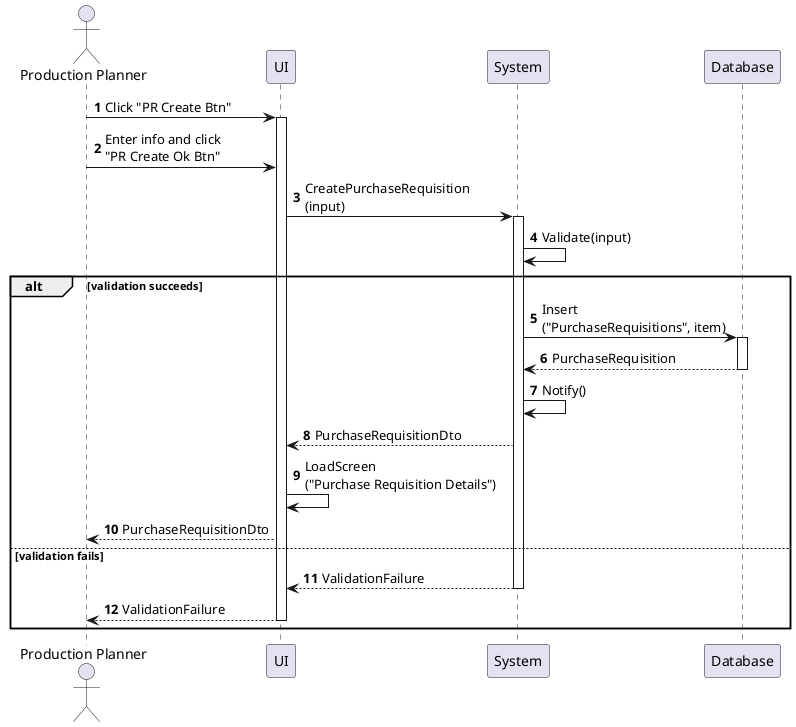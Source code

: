 @startuml purchase-requisition-create
autonumber

actor "Production Planner" as a
participant UI as f
participant System as b
participant Database as d

a -> f : Click "PR Create Btn"
activate f
a -> f : Enter info and click\n"PR Create Ok Btn"
f -> b : CreatePurchaseRequisition\n(input)
activate b
b -> b : Validate(input)

alt validation succeeds
    b -> d : Insert\n("PurchaseRequisitions", item)
    activate d
    return PurchaseRequisition
    b -> b : Notify()
    b --> f : PurchaseRequisitionDto
    f -> f : LoadScreen\n("Purchase Requisition Details")
    f --> a : PurchaseRequisitionDto
else validation fails
    return ValidationFailure
    return ValidationFailure
end
@enduml